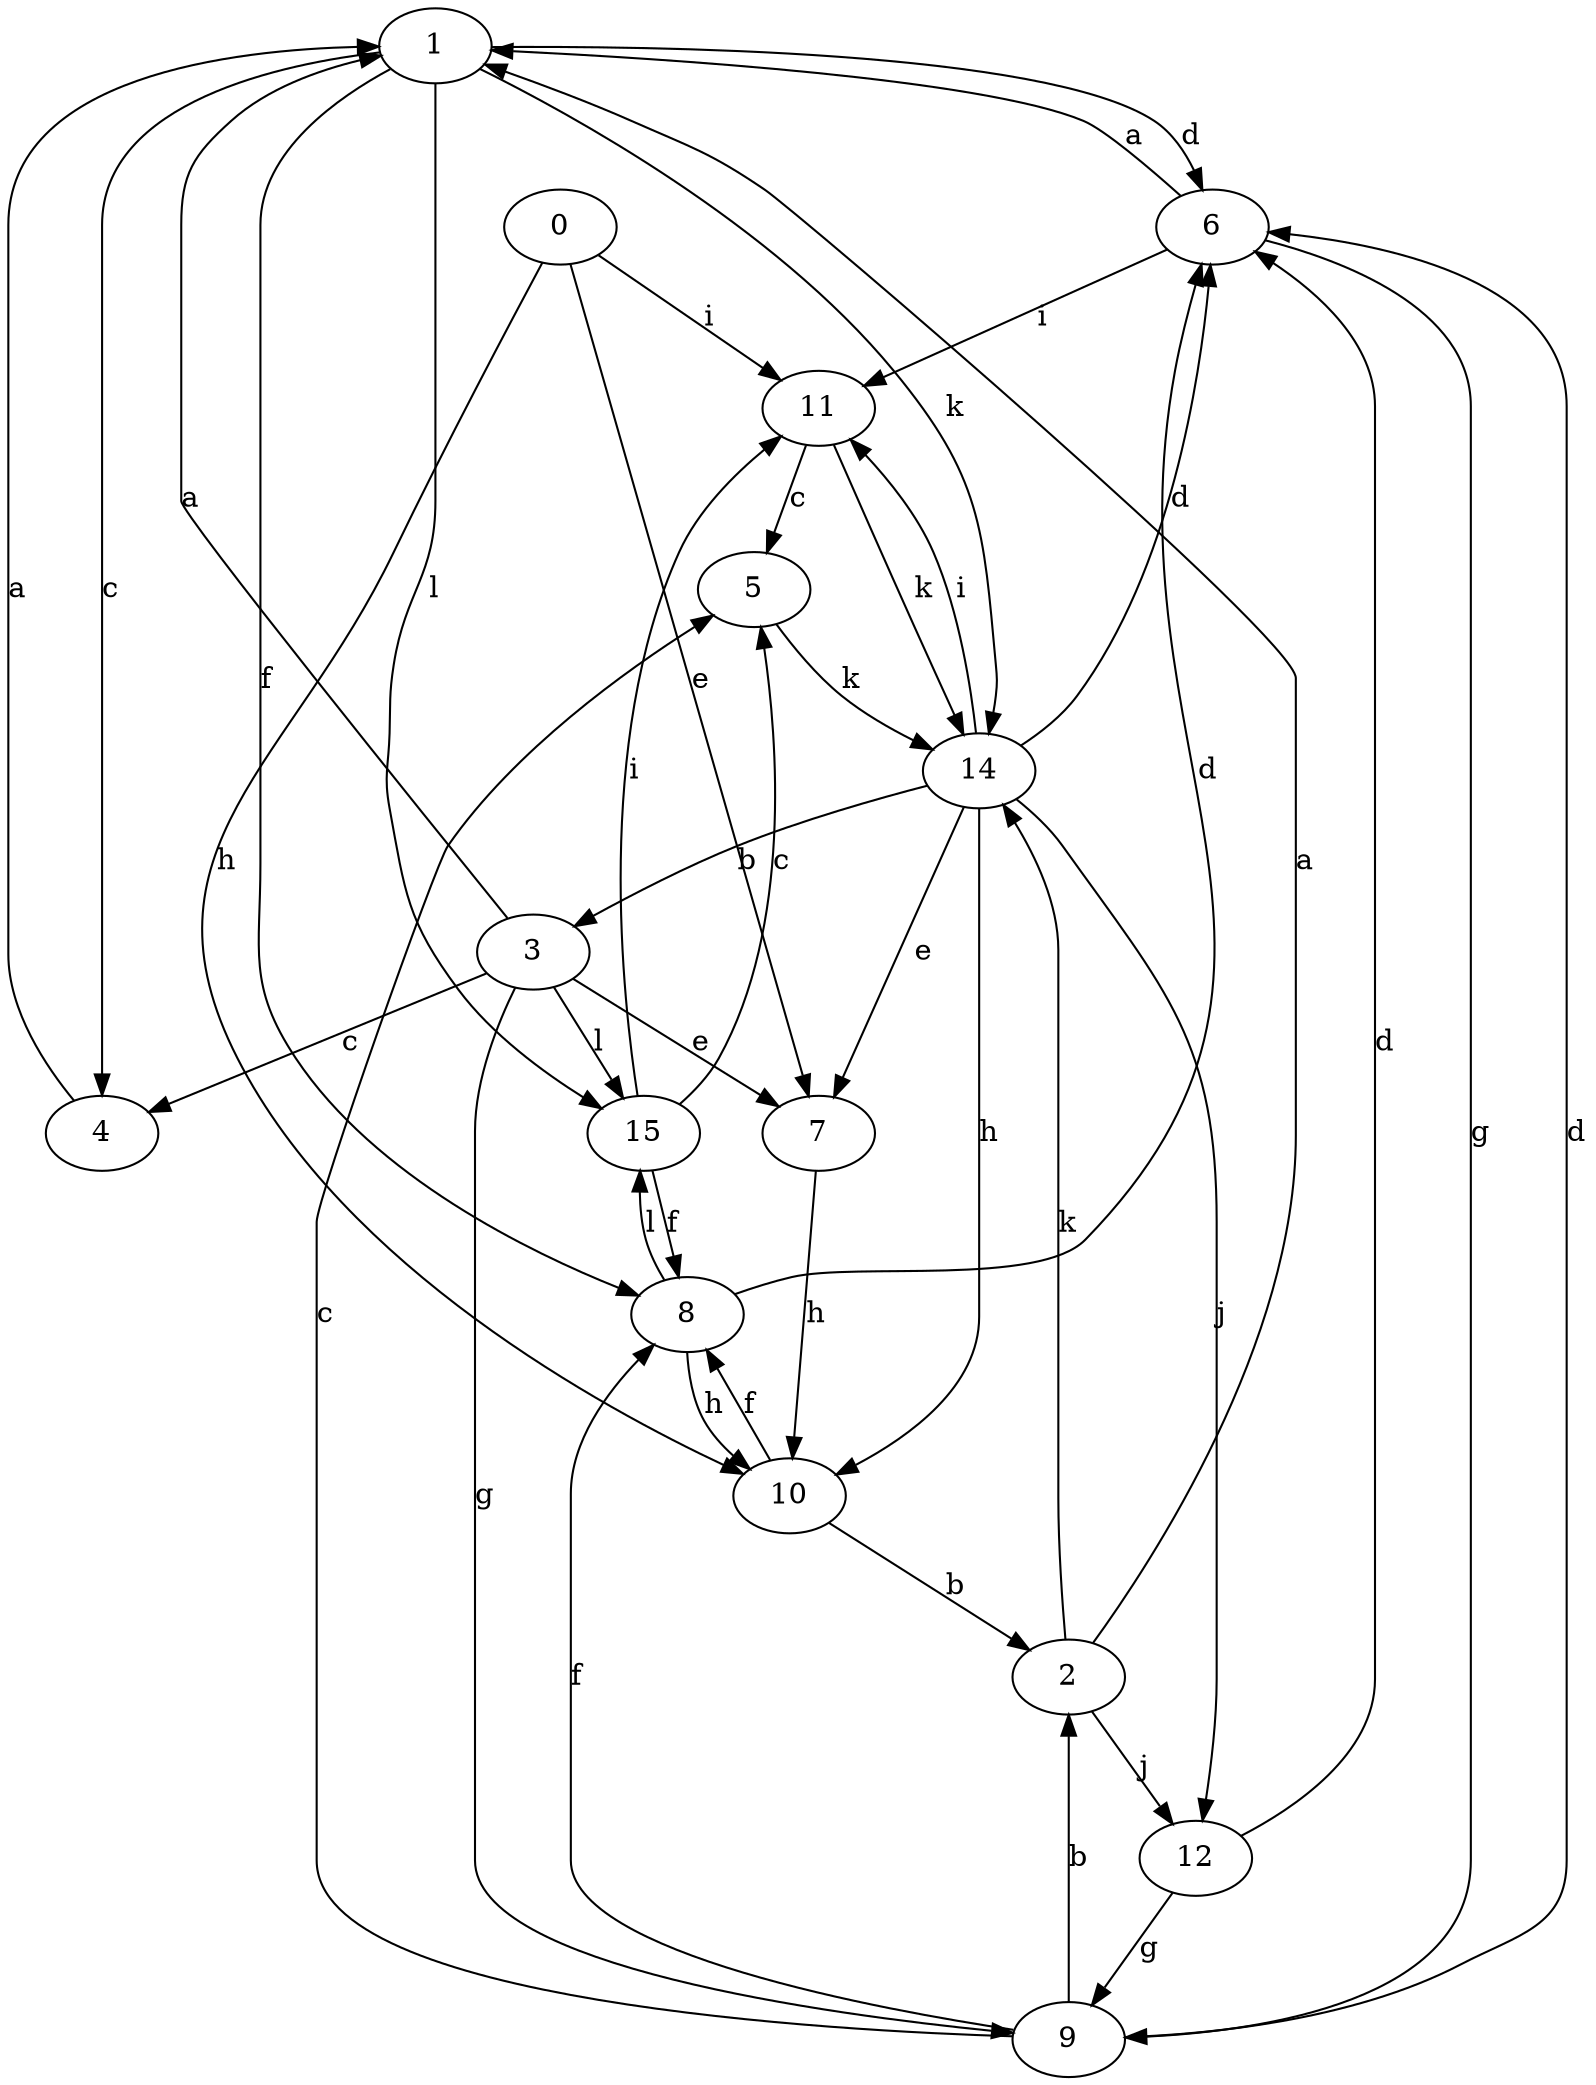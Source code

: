strict digraph  {
1;
2;
3;
4;
5;
6;
7;
8;
9;
10;
11;
12;
14;
0;
15;
1 -> 4  [label=c];
1 -> 6  [label=d];
1 -> 8  [label=f];
1 -> 14  [label=k];
1 -> 15  [label=l];
2 -> 1  [label=a];
2 -> 12  [label=j];
2 -> 14  [label=k];
3 -> 1  [label=a];
3 -> 4  [label=c];
3 -> 7  [label=e];
3 -> 9  [label=g];
3 -> 15  [label=l];
4 -> 1  [label=a];
5 -> 14  [label=k];
6 -> 1  [label=a];
6 -> 9  [label=g];
6 -> 11  [label=i];
7 -> 10  [label=h];
8 -> 6  [label=d];
8 -> 10  [label=h];
8 -> 15  [label=l];
9 -> 2  [label=b];
9 -> 5  [label=c];
9 -> 6  [label=d];
9 -> 8  [label=f];
10 -> 2  [label=b];
10 -> 8  [label=f];
11 -> 5  [label=c];
11 -> 14  [label=k];
12 -> 6  [label=d];
12 -> 9  [label=g];
14 -> 3  [label=b];
14 -> 6  [label=d];
14 -> 7  [label=e];
14 -> 10  [label=h];
14 -> 11  [label=i];
14 -> 12  [label=j];
0 -> 7  [label=e];
0 -> 10  [label=h];
0 -> 11  [label=i];
15 -> 5  [label=c];
15 -> 8  [label=f];
15 -> 11  [label=i];
}

